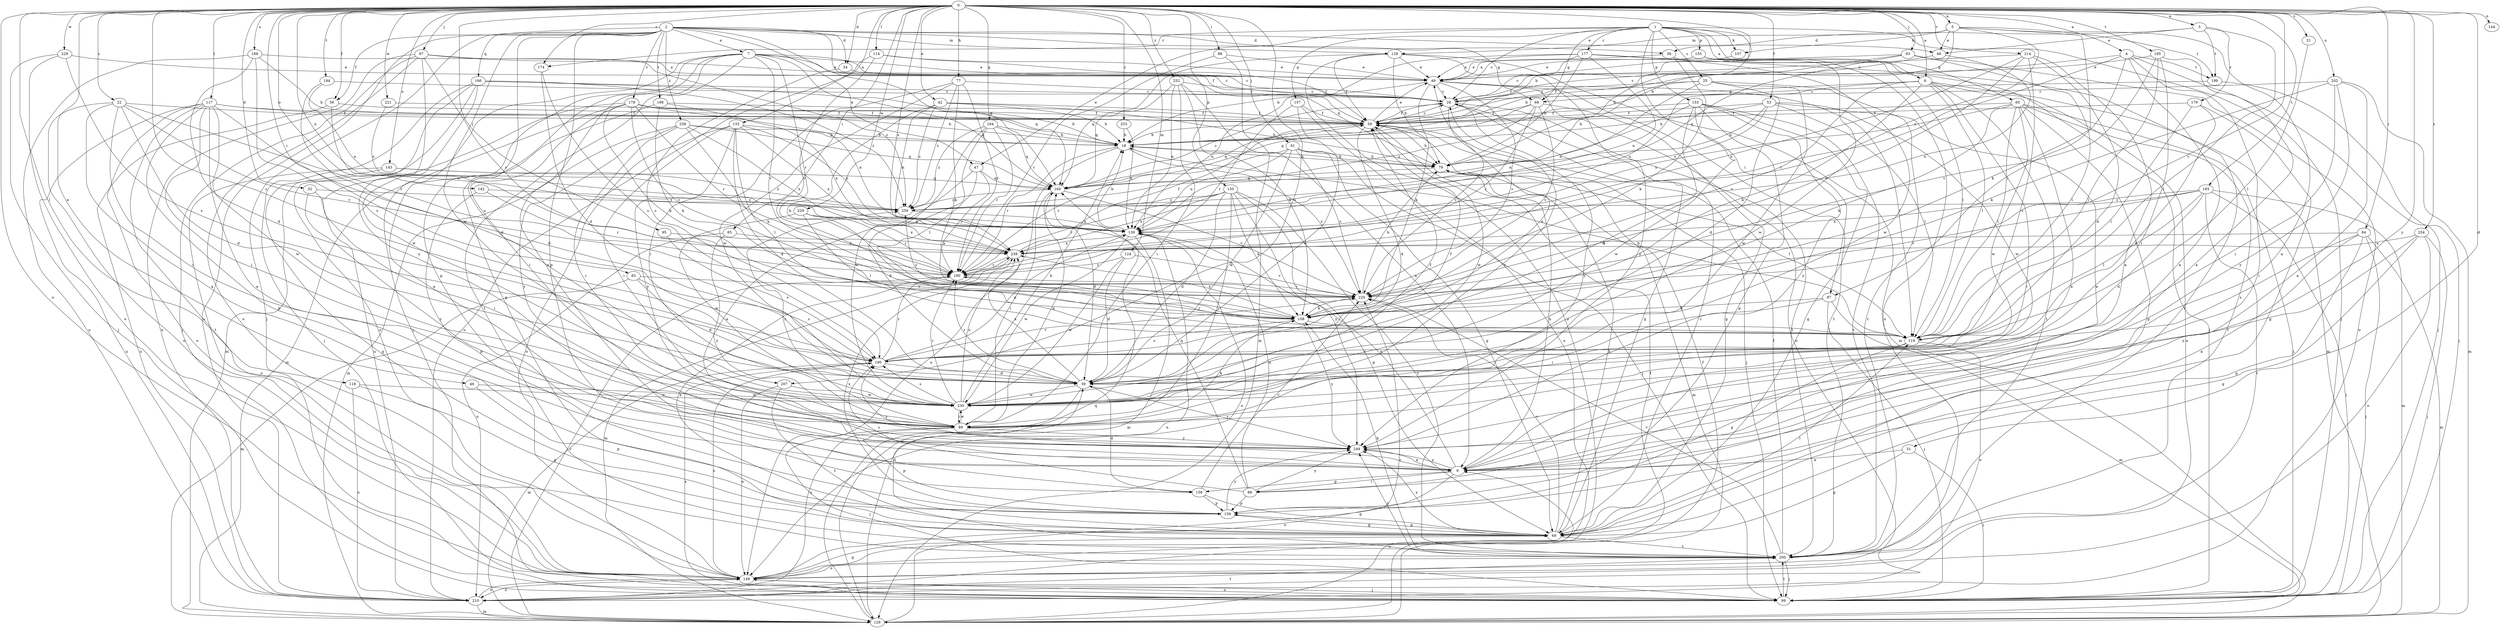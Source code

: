 strict digraph  {
0;
1;
2;
3;
4;
5;
6;
7;
9;
18;
21;
22;
25;
28;
31;
32;
34;
38;
39;
42;
46;
47;
48;
49;
53;
56;
59;
60;
68;
69;
77;
79;
83;
84;
85;
86;
87;
88;
89;
91;
93;
95;
97;
99;
107;
108;
114;
117;
118;
119;
124;
128;
129;
133;
139;
142;
143;
144;
149;
150;
153;
155;
157;
158;
159;
164;
166;
169;
174;
177;
178;
179;
180;
188;
190;
193;
194;
195;
198;
199;
200;
202;
207;
210;
214;
220;
221;
228;
229;
230;
239;
249;
252;
253;
254;
258;
259;
0 -> 3  [label=a];
0 -> 4  [label=a];
0 -> 5  [label=a];
0 -> 6  [label=a];
0 -> 18  [label=b];
0 -> 21  [label=c];
0 -> 22  [label=c];
0 -> 31  [label=d];
0 -> 32  [label=d];
0 -> 34  [label=d];
0 -> 42  [label=e];
0 -> 46  [label=e];
0 -> 53  [label=f];
0 -> 56  [label=f];
0 -> 77  [label=h];
0 -> 83  [label=i];
0 -> 84  [label=i];
0 -> 85  [label=i];
0 -> 86  [label=i];
0 -> 91  [label=j];
0 -> 93  [label=j];
0 -> 95  [label=j];
0 -> 97  [label=j];
0 -> 114  [label=l];
0 -> 117  [label=l];
0 -> 118  [label=l];
0 -> 124  [label=m];
0 -> 133  [label=n];
0 -> 139  [label=n];
0 -> 142  [label=o];
0 -> 143  [label=o];
0 -> 144  [label=o];
0 -> 149  [label=o];
0 -> 150  [label=p];
0 -> 164  [label=q];
0 -> 174  [label=r];
0 -> 188  [label=s];
0 -> 190  [label=s];
0 -> 193  [label=t];
0 -> 194  [label=t];
0 -> 195  [label=t];
0 -> 202  [label=u];
0 -> 207  [label=u];
0 -> 214  [label=v];
0 -> 220  [label=v];
0 -> 221  [label=w];
0 -> 228  [label=w];
0 -> 229  [label=w];
0 -> 239  [label=x];
0 -> 249  [label=y];
0 -> 252  [label=z];
0 -> 253  [label=z];
0 -> 254  [label=z];
1 -> 6  [label=a];
1 -> 25  [label=c];
1 -> 28  [label=c];
1 -> 47  [label=e];
1 -> 60  [label=g];
1 -> 68  [label=g];
1 -> 79  [label=h];
1 -> 87  [label=i];
1 -> 99  [label=j];
1 -> 107  [label=k];
1 -> 153  [label=p];
1 -> 155  [label=p];
1 -> 157  [label=p];
1 -> 174  [label=r];
1 -> 177  [label=r];
2 -> 7  [label=a];
2 -> 34  [label=d];
2 -> 38  [label=d];
2 -> 47  [label=e];
2 -> 48  [label=e];
2 -> 56  [label=f];
2 -> 59  [label=f];
2 -> 68  [label=g];
2 -> 99  [label=j];
2 -> 128  [label=m];
2 -> 158  [label=p];
2 -> 166  [label=q];
2 -> 169  [label=q];
2 -> 178  [label=r];
2 -> 198  [label=t];
2 -> 207  [label=u];
2 -> 210  [label=u];
2 -> 230  [label=w];
2 -> 258  [label=z];
3 -> 38  [label=d];
3 -> 48  [label=e];
3 -> 119  [label=l];
3 -> 179  [label=r];
3 -> 199  [label=t];
4 -> 9  [label=a];
4 -> 18  [label=b];
4 -> 87  [label=i];
4 -> 88  [label=i];
4 -> 99  [label=j];
4 -> 180  [label=r];
4 -> 199  [label=t];
5 -> 9  [label=a];
5 -> 18  [label=b];
5 -> 48  [label=e];
5 -> 107  [label=k];
5 -> 108  [label=k];
5 -> 128  [label=m];
5 -> 199  [label=t];
5 -> 259  [label=z];
6 -> 68  [label=g];
6 -> 88  [label=i];
6 -> 108  [label=k];
6 -> 119  [label=l];
6 -> 129  [label=m];
6 -> 139  [label=n];
6 -> 200  [label=t];
6 -> 210  [label=u];
6 -> 220  [label=v];
7 -> 9  [label=a];
7 -> 28  [label=c];
7 -> 49  [label=e];
7 -> 69  [label=g];
7 -> 79  [label=h];
7 -> 99  [label=j];
7 -> 158  [label=p];
7 -> 169  [label=q];
7 -> 180  [label=r];
7 -> 200  [label=t];
7 -> 220  [label=v];
9 -> 79  [label=h];
9 -> 88  [label=i];
9 -> 139  [label=n];
9 -> 149  [label=o];
9 -> 158  [label=p];
9 -> 190  [label=s];
9 -> 249  [label=y];
18 -> 79  [label=h];
18 -> 149  [label=o];
18 -> 180  [label=r];
18 -> 220  [label=v];
21 -> 119  [label=l];
22 -> 9  [label=a];
22 -> 39  [label=d];
22 -> 59  [label=f];
22 -> 89  [label=i];
22 -> 149  [label=o];
22 -> 180  [label=r];
22 -> 220  [label=v];
25 -> 28  [label=c];
25 -> 39  [label=d];
25 -> 79  [label=h];
25 -> 139  [label=n];
25 -> 200  [label=t];
25 -> 230  [label=w];
28 -> 59  [label=f];
28 -> 69  [label=g];
28 -> 200  [label=t];
28 -> 220  [label=v];
28 -> 249  [label=y];
31 -> 9  [label=a];
31 -> 69  [label=g];
31 -> 99  [label=j];
32 -> 89  [label=i];
32 -> 249  [label=y];
32 -> 259  [label=z];
34 -> 28  [label=c];
34 -> 190  [label=s];
38 -> 49  [label=e];
38 -> 108  [label=k];
38 -> 230  [label=w];
39 -> 59  [label=f];
39 -> 180  [label=r];
39 -> 210  [label=u];
39 -> 230  [label=w];
39 -> 239  [label=x];
39 -> 249  [label=y];
42 -> 18  [label=b];
42 -> 59  [label=f];
42 -> 79  [label=h];
42 -> 108  [label=k];
42 -> 139  [label=n];
42 -> 259  [label=z];
46 -> 159  [label=p];
46 -> 230  [label=w];
47 -> 9  [label=a];
47 -> 39  [label=d];
47 -> 169  [label=q];
47 -> 180  [label=r];
48 -> 59  [label=f];
48 -> 239  [label=x];
49 -> 28  [label=c];
49 -> 108  [label=k];
49 -> 119  [label=l];
49 -> 139  [label=n];
49 -> 200  [label=t];
49 -> 210  [label=u];
49 -> 220  [label=v];
53 -> 9  [label=a];
53 -> 18  [label=b];
53 -> 59  [label=f];
53 -> 79  [label=h];
53 -> 119  [label=l];
53 -> 230  [label=w];
53 -> 259  [label=z];
56 -> 59  [label=f];
56 -> 210  [label=u];
56 -> 239  [label=x];
59 -> 18  [label=b];
59 -> 28  [label=c];
59 -> 39  [label=d];
59 -> 49  [label=e];
59 -> 79  [label=h];
59 -> 99  [label=j];
59 -> 169  [label=q];
59 -> 230  [label=w];
60 -> 9  [label=a];
60 -> 59  [label=f];
60 -> 69  [label=g];
60 -> 99  [label=j];
60 -> 108  [label=k];
60 -> 119  [label=l];
60 -> 139  [label=n];
60 -> 200  [label=t];
60 -> 230  [label=w];
68 -> 59  [label=f];
68 -> 69  [label=g];
68 -> 169  [label=q];
68 -> 180  [label=r];
68 -> 220  [label=v];
68 -> 259  [label=z];
69 -> 28  [label=c];
69 -> 39  [label=d];
69 -> 79  [label=h];
69 -> 119  [label=l];
69 -> 159  [label=p];
69 -> 200  [label=t];
69 -> 220  [label=v];
69 -> 239  [label=x];
69 -> 249  [label=y];
77 -> 28  [label=c];
77 -> 89  [label=i];
77 -> 108  [label=k];
77 -> 180  [label=r];
77 -> 230  [label=w];
77 -> 259  [label=z];
79 -> 18  [label=b];
79 -> 119  [label=l];
79 -> 129  [label=m];
79 -> 169  [label=q];
83 -> 39  [label=d];
83 -> 129  [label=m];
83 -> 190  [label=s];
83 -> 220  [label=v];
84 -> 9  [label=a];
84 -> 99  [label=j];
84 -> 129  [label=m];
84 -> 159  [label=p];
84 -> 190  [label=s];
84 -> 239  [label=x];
85 -> 210  [label=u];
85 -> 239  [label=x];
85 -> 249  [label=y];
86 -> 49  [label=e];
86 -> 129  [label=m];
86 -> 180  [label=r];
87 -> 89  [label=i];
87 -> 99  [label=j];
87 -> 108  [label=k];
87 -> 129  [label=m];
88 -> 139  [label=n];
88 -> 159  [label=p];
88 -> 169  [label=q];
88 -> 190  [label=s];
88 -> 249  [label=y];
89 -> 28  [label=c];
89 -> 99  [label=j];
89 -> 108  [label=k];
89 -> 159  [label=p];
89 -> 169  [label=q];
89 -> 230  [label=w];
89 -> 249  [label=y];
89 -> 259  [label=z];
91 -> 39  [label=d];
91 -> 69  [label=g];
91 -> 79  [label=h];
91 -> 99  [label=j];
91 -> 139  [label=n];
91 -> 180  [label=r];
91 -> 220  [label=v];
93 -> 28  [label=c];
93 -> 49  [label=e];
93 -> 119  [label=l];
93 -> 169  [label=q];
93 -> 210  [label=u];
95 -> 190  [label=s];
95 -> 239  [label=x];
97 -> 49  [label=e];
97 -> 99  [label=j];
97 -> 149  [label=o];
97 -> 180  [label=r];
97 -> 210  [label=u];
97 -> 249  [label=y];
97 -> 259  [label=z];
99 -> 149  [label=o];
99 -> 190  [label=s];
99 -> 200  [label=t];
107 -> 59  [label=f];
108 -> 119  [label=l];
108 -> 190  [label=s];
108 -> 239  [label=x];
108 -> 249  [label=y];
108 -> 259  [label=z];
114 -> 49  [label=e];
114 -> 59  [label=f];
114 -> 210  [label=u];
114 -> 220  [label=v];
117 -> 9  [label=a];
117 -> 18  [label=b];
117 -> 39  [label=d];
117 -> 59  [label=f];
117 -> 89  [label=i];
117 -> 149  [label=o];
117 -> 159  [label=p];
117 -> 200  [label=t];
117 -> 210  [label=u];
117 -> 230  [label=w];
118 -> 69  [label=g];
118 -> 210  [label=u];
118 -> 230  [label=w];
119 -> 18  [label=b];
119 -> 149  [label=o];
119 -> 159  [label=p];
119 -> 180  [label=r];
119 -> 190  [label=s];
124 -> 39  [label=d];
124 -> 180  [label=r];
124 -> 220  [label=v];
124 -> 230  [label=w];
128 -> 49  [label=e];
128 -> 59  [label=f];
128 -> 79  [label=h];
128 -> 129  [label=m];
128 -> 149  [label=o];
128 -> 169  [label=q];
128 -> 249  [label=y];
129 -> 9  [label=a];
129 -> 59  [label=f];
129 -> 139  [label=n];
129 -> 169  [label=q];
129 -> 180  [label=r];
129 -> 220  [label=v];
133 -> 18  [label=b];
133 -> 39  [label=d];
133 -> 89  [label=i];
133 -> 119  [label=l];
133 -> 139  [label=n];
133 -> 149  [label=o];
133 -> 239  [label=x];
133 -> 249  [label=y];
139 -> 18  [label=b];
139 -> 129  [label=m];
139 -> 149  [label=o];
139 -> 230  [label=w];
139 -> 239  [label=x];
142 -> 159  [label=p];
142 -> 180  [label=r];
142 -> 259  [label=z];
143 -> 69  [label=g];
143 -> 149  [label=o];
143 -> 169  [label=q];
143 -> 259  [label=z];
149 -> 69  [label=g];
149 -> 99  [label=j];
149 -> 190  [label=s];
149 -> 210  [label=u];
150 -> 39  [label=d];
150 -> 69  [label=g];
150 -> 89  [label=i];
150 -> 108  [label=k];
150 -> 180  [label=r];
150 -> 200  [label=t];
150 -> 239  [label=x];
150 -> 249  [label=y];
150 -> 259  [label=z];
153 -> 39  [label=d];
153 -> 59  [label=f];
153 -> 69  [label=g];
153 -> 139  [label=n];
153 -> 159  [label=p];
153 -> 200  [label=t];
153 -> 230  [label=w];
153 -> 249  [label=y];
155 -> 49  [label=e];
155 -> 99  [label=j];
155 -> 119  [label=l];
155 -> 149  [label=o];
157 -> 39  [label=d];
157 -> 59  [label=f];
157 -> 149  [label=o];
157 -> 180  [label=r];
158 -> 39  [label=d];
158 -> 69  [label=g];
158 -> 159  [label=p];
158 -> 220  [label=v];
159 -> 69  [label=g];
159 -> 239  [label=x];
159 -> 249  [label=y];
164 -> 18  [label=b];
164 -> 119  [label=l];
164 -> 169  [label=q];
164 -> 180  [label=r];
164 -> 230  [label=w];
164 -> 259  [label=z];
166 -> 28  [label=c];
166 -> 99  [label=j];
166 -> 129  [label=m];
166 -> 149  [label=o];
166 -> 169  [label=q];
166 -> 230  [label=w];
166 -> 259  [label=z];
169 -> 28  [label=c];
169 -> 39  [label=d];
169 -> 89  [label=i];
169 -> 220  [label=v];
169 -> 259  [label=z];
174 -> 39  [label=d];
174 -> 190  [label=s];
177 -> 18  [label=b];
177 -> 28  [label=c];
177 -> 49  [label=e];
177 -> 79  [label=h];
177 -> 139  [label=n];
177 -> 200  [label=t];
177 -> 230  [label=w];
178 -> 18  [label=b];
178 -> 59  [label=f];
178 -> 89  [label=i];
178 -> 108  [label=k];
178 -> 129  [label=m];
178 -> 139  [label=n];
178 -> 180  [label=r];
178 -> 210  [label=u];
178 -> 220  [label=v];
179 -> 39  [label=d];
179 -> 59  [label=f];
179 -> 69  [label=g];
179 -> 119  [label=l];
180 -> 220  [label=v];
188 -> 18  [label=b];
188 -> 39  [label=d];
188 -> 49  [label=e];
188 -> 190  [label=s];
188 -> 210  [label=u];
190 -> 39  [label=d];
190 -> 49  [label=e];
190 -> 129  [label=m];
190 -> 139  [label=n];
190 -> 180  [label=r];
190 -> 220  [label=v];
193 -> 39  [label=d];
193 -> 99  [label=j];
193 -> 119  [label=l];
193 -> 129  [label=m];
193 -> 200  [label=t];
193 -> 220  [label=v];
193 -> 239  [label=x];
193 -> 259  [label=z];
194 -> 28  [label=c];
194 -> 39  [label=d];
194 -> 139  [label=n];
195 -> 9  [label=a];
195 -> 49  [label=e];
195 -> 89  [label=i];
195 -> 119  [label=l];
195 -> 220  [label=v];
198 -> 9  [label=a];
198 -> 59  [label=f];
198 -> 108  [label=k];
198 -> 239  [label=x];
199 -> 28  [label=c];
199 -> 99  [label=j];
200 -> 59  [label=f];
200 -> 99  [label=j];
200 -> 108  [label=k];
200 -> 149  [label=o];
200 -> 220  [label=v];
200 -> 249  [label=y];
202 -> 9  [label=a];
202 -> 28  [label=c];
202 -> 89  [label=i];
202 -> 108  [label=k];
202 -> 129  [label=m];
202 -> 249  [label=y];
207 -> 149  [label=o];
207 -> 200  [label=t];
207 -> 230  [label=w];
210 -> 59  [label=f];
210 -> 129  [label=m];
210 -> 149  [label=o];
210 -> 200  [label=t];
214 -> 9  [label=a];
214 -> 39  [label=d];
214 -> 49  [label=e];
214 -> 190  [label=s];
214 -> 220  [label=v];
214 -> 239  [label=x];
220 -> 79  [label=h];
220 -> 108  [label=k];
221 -> 59  [label=f];
221 -> 259  [label=z];
228 -> 49  [label=e];
228 -> 99  [label=j];
228 -> 149  [label=o];
228 -> 190  [label=s];
229 -> 119  [label=l];
229 -> 139  [label=n];
229 -> 180  [label=r];
229 -> 230  [label=w];
229 -> 239  [label=x];
230 -> 18  [label=b];
230 -> 59  [label=f];
230 -> 89  [label=i];
230 -> 180  [label=r];
230 -> 190  [label=s];
230 -> 239  [label=x];
239 -> 59  [label=f];
239 -> 129  [label=m];
239 -> 180  [label=r];
249 -> 9  [label=a];
252 -> 9  [label=a];
252 -> 28  [label=c];
252 -> 89  [label=i];
252 -> 108  [label=k];
252 -> 139  [label=n];
252 -> 169  [label=q];
253 -> 18  [label=b];
253 -> 139  [label=n];
254 -> 69  [label=g];
254 -> 99  [label=j];
254 -> 149  [label=o];
254 -> 239  [label=x];
254 -> 249  [label=y];
258 -> 18  [label=b];
258 -> 89  [label=i];
258 -> 108  [label=k];
258 -> 129  [label=m];
258 -> 169  [label=q];
258 -> 239  [label=x];
258 -> 249  [label=y];
259 -> 139  [label=n];
}
